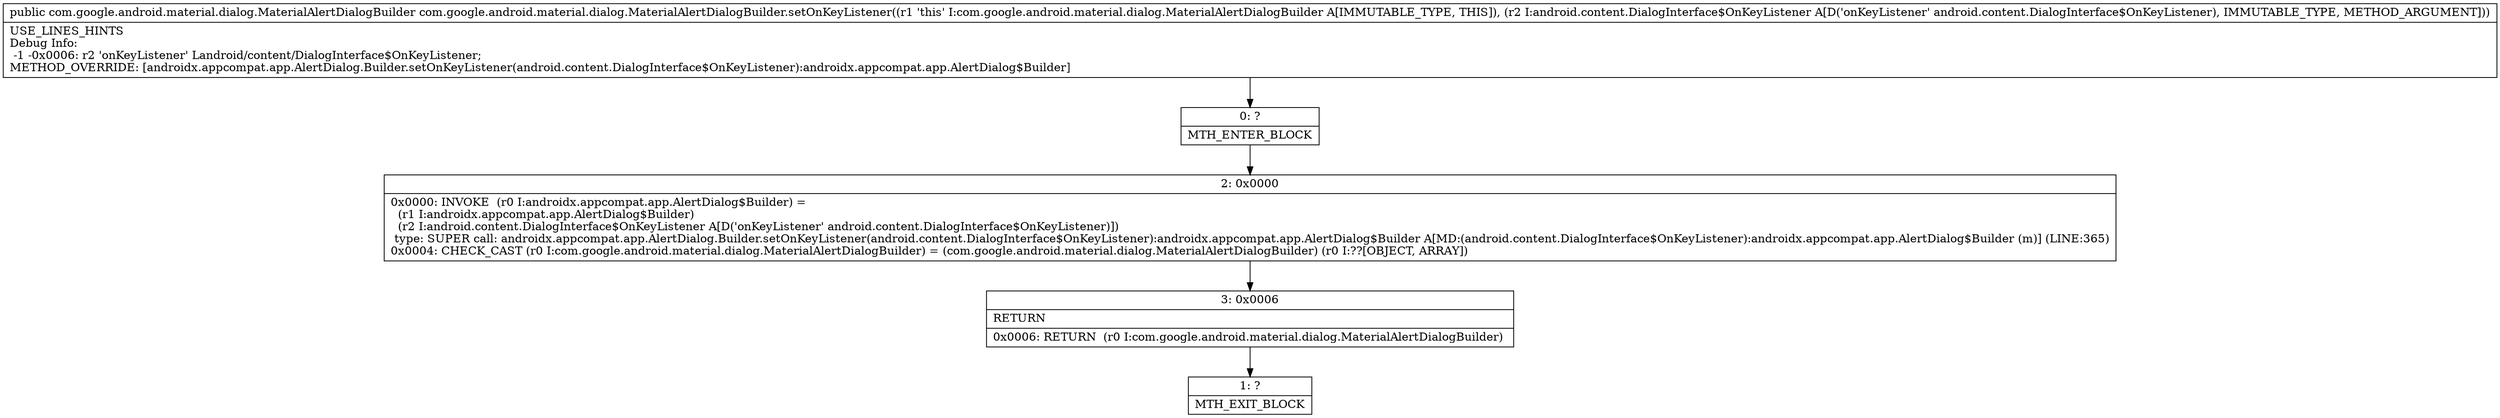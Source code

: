 digraph "CFG forcom.google.android.material.dialog.MaterialAlertDialogBuilder.setOnKeyListener(Landroid\/content\/DialogInterface$OnKeyListener;)Lcom\/google\/android\/material\/dialog\/MaterialAlertDialogBuilder;" {
Node_0 [shape=record,label="{0\:\ ?|MTH_ENTER_BLOCK\l}"];
Node_2 [shape=record,label="{2\:\ 0x0000|0x0000: INVOKE  (r0 I:androidx.appcompat.app.AlertDialog$Builder) = \l  (r1 I:androidx.appcompat.app.AlertDialog$Builder)\l  (r2 I:android.content.DialogInterface$OnKeyListener A[D('onKeyListener' android.content.DialogInterface$OnKeyListener)])\l type: SUPER call: androidx.appcompat.app.AlertDialog.Builder.setOnKeyListener(android.content.DialogInterface$OnKeyListener):androidx.appcompat.app.AlertDialog$Builder A[MD:(android.content.DialogInterface$OnKeyListener):androidx.appcompat.app.AlertDialog$Builder (m)] (LINE:365)\l0x0004: CHECK_CAST (r0 I:com.google.android.material.dialog.MaterialAlertDialogBuilder) = (com.google.android.material.dialog.MaterialAlertDialogBuilder) (r0 I:??[OBJECT, ARRAY]) \l}"];
Node_3 [shape=record,label="{3\:\ 0x0006|RETURN\l|0x0006: RETURN  (r0 I:com.google.android.material.dialog.MaterialAlertDialogBuilder) \l}"];
Node_1 [shape=record,label="{1\:\ ?|MTH_EXIT_BLOCK\l}"];
MethodNode[shape=record,label="{public com.google.android.material.dialog.MaterialAlertDialogBuilder com.google.android.material.dialog.MaterialAlertDialogBuilder.setOnKeyListener((r1 'this' I:com.google.android.material.dialog.MaterialAlertDialogBuilder A[IMMUTABLE_TYPE, THIS]), (r2 I:android.content.DialogInterface$OnKeyListener A[D('onKeyListener' android.content.DialogInterface$OnKeyListener), IMMUTABLE_TYPE, METHOD_ARGUMENT]))  | USE_LINES_HINTS\lDebug Info:\l  \-1 \-0x0006: r2 'onKeyListener' Landroid\/content\/DialogInterface$OnKeyListener;\lMETHOD_OVERRIDE: [androidx.appcompat.app.AlertDialog.Builder.setOnKeyListener(android.content.DialogInterface$OnKeyListener):androidx.appcompat.app.AlertDialog$Builder]\l}"];
MethodNode -> Node_0;Node_0 -> Node_2;
Node_2 -> Node_3;
Node_3 -> Node_1;
}

